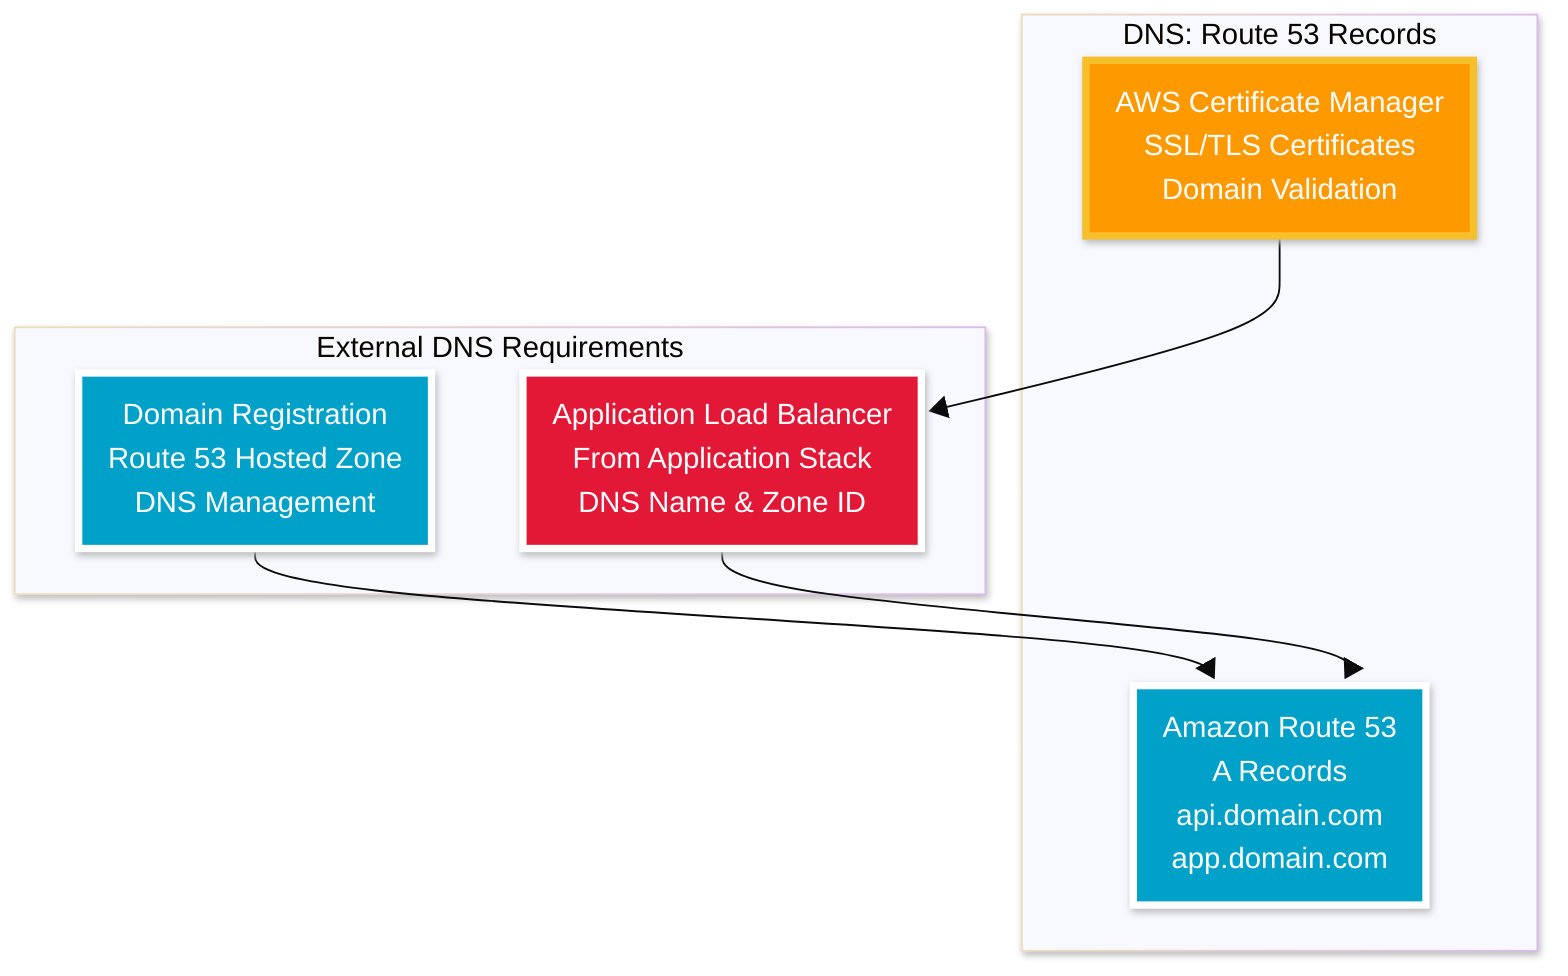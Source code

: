 ---
config:
  look: neo
  theme: base
---
graph TD
    classDef dns fill:#00A1C9,stroke:#FFFFFF,stroke-width:4px,color:#FFFFFF
    classDef aws fill:#FF9900,stroke:#f7bf2a,stroke-width:4px,color:#FFFFFF
    classDef network fill:#E31837,stroke:#FFFFFF,stroke-width:4px,color:#FFFFFF
    
    subgraph DNS["DNS: Route 53 Records"]
        ROUTE53[Amazon Route 53<br/>A Records<br/>api.domain.com<br/>app.domain.com]:::dns
        ACM[AWS Certificate Manager<br/>SSL/TLS Certificates<br/>Domain Validation]:::aws
    end
    
    subgraph EXT_DNS["External DNS Requirements"]
        DOMAIN[Domain Registration<br/>Route 53 Hosted Zone<br/>DNS Management]:::dns
        ALB_REF[Application Load Balancer<br/>From Application Stack<br/>DNS Name & Zone ID]:::network
    end
    
    DOMAIN --> ROUTE53
    ALB_REF --> ROUTE53
    ACM --> ALB_REF